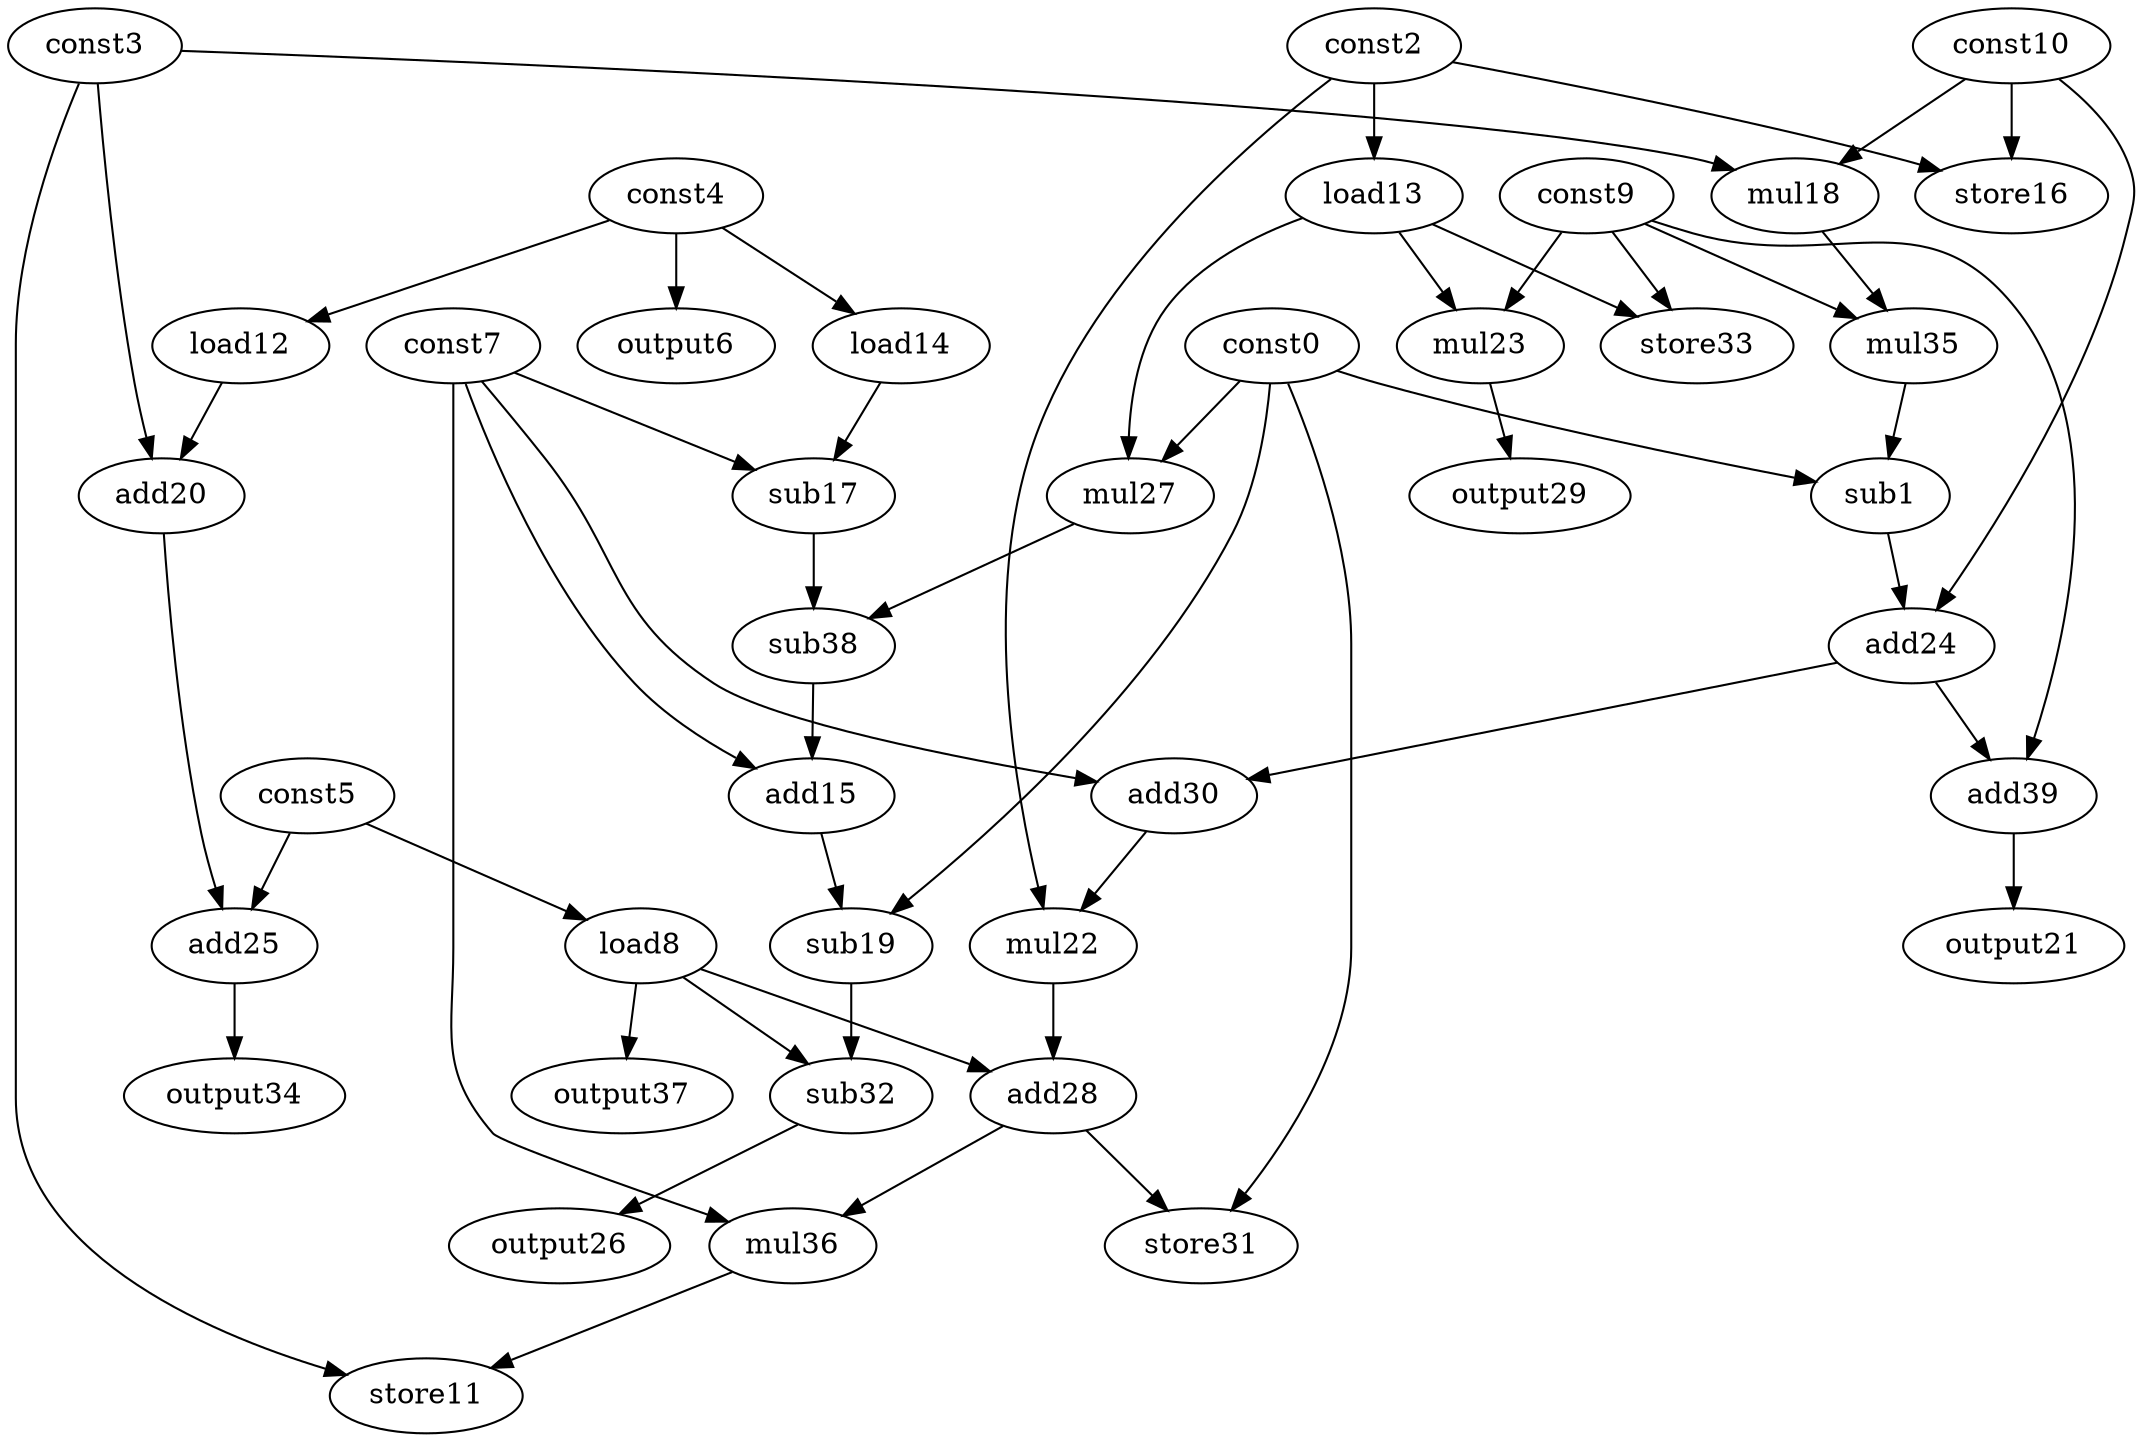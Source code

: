 digraph G { 
const0[opcode=const]; 
sub1[opcode=sub]; 
const2[opcode=const]; 
const3[opcode=const]; 
const4[opcode=const]; 
const5[opcode=const]; 
output6[opcode=output]; 
const7[opcode=const]; 
load8[opcode=load]; 
const9[opcode=const]; 
const10[opcode=const]; 
store11[opcode=store]; 
load12[opcode=load]; 
load13[opcode=load]; 
load14[opcode=load]; 
add15[opcode=add]; 
store16[opcode=store]; 
sub17[opcode=sub]; 
mul18[opcode=mul]; 
sub19[opcode=sub]; 
add20[opcode=add]; 
output21[opcode=output]; 
mul22[opcode=mul]; 
mul23[opcode=mul]; 
add24[opcode=add]; 
add25[opcode=add]; 
output26[opcode=output]; 
mul27[opcode=mul]; 
add28[opcode=add]; 
output29[opcode=output]; 
add30[opcode=add]; 
store31[opcode=store]; 
sub32[opcode=sub]; 
store33[opcode=store]; 
output34[opcode=output]; 
mul35[opcode=mul]; 
mul36[opcode=mul]; 
output37[opcode=output]; 
sub38[opcode=sub]; 
add39[opcode=add]; 
const4->output6[operand=0];
const5->load8[operand=0];
const4->load12[operand=0];
const2->load13[operand=0];
const4->load14[operand=0];
const2->store16[operand=0];
const10->store16[operand=1];
const10->mul18[operand=0];
const3->mul18[operand=1];
load14->sub17[operand=0];
const7->sub17[operand=1];
const3->add20[operand=0];
load12->add20[operand=1];
const9->mul23[operand=0];
load13->mul23[operand=1];
const0->mul27[operand=0];
load13->mul27[operand=1];
const9->store33[operand=0];
load13->store33[operand=1];
const9->mul35[operand=0];
mul18->mul35[operand=1];
load8->output37[operand=0];
const0->sub1[operand=0];
mul35->sub1[operand=1];
add20->add25[operand=0];
const5->add25[operand=1];
mul23->output29[operand=0];
sub17->sub38[operand=0];
mul27->sub38[operand=1];
sub38->add15[operand=0];
const7->add15[operand=1];
sub1->add24[operand=0];
const10->add24[operand=1];
add25->output34[operand=0];
const0->sub19[operand=0];
add15->sub19[operand=1];
add24->add30[operand=0];
const7->add30[operand=1];
add24->add39[operand=0];
const9->add39[operand=1];
add39->output21[operand=0];
const2->mul22[operand=0];
add30->mul22[operand=1];
load8->sub32[operand=0];
sub19->sub32[operand=1];
sub32->output26[operand=0];
load8->add28[operand=0];
mul22->add28[operand=1];
const0->store31[operand=0];
add28->store31[operand=1];
add28->mul36[operand=0];
const7->mul36[operand=1];
const3->store11[operand=0];
mul36->store11[operand=1];
}
